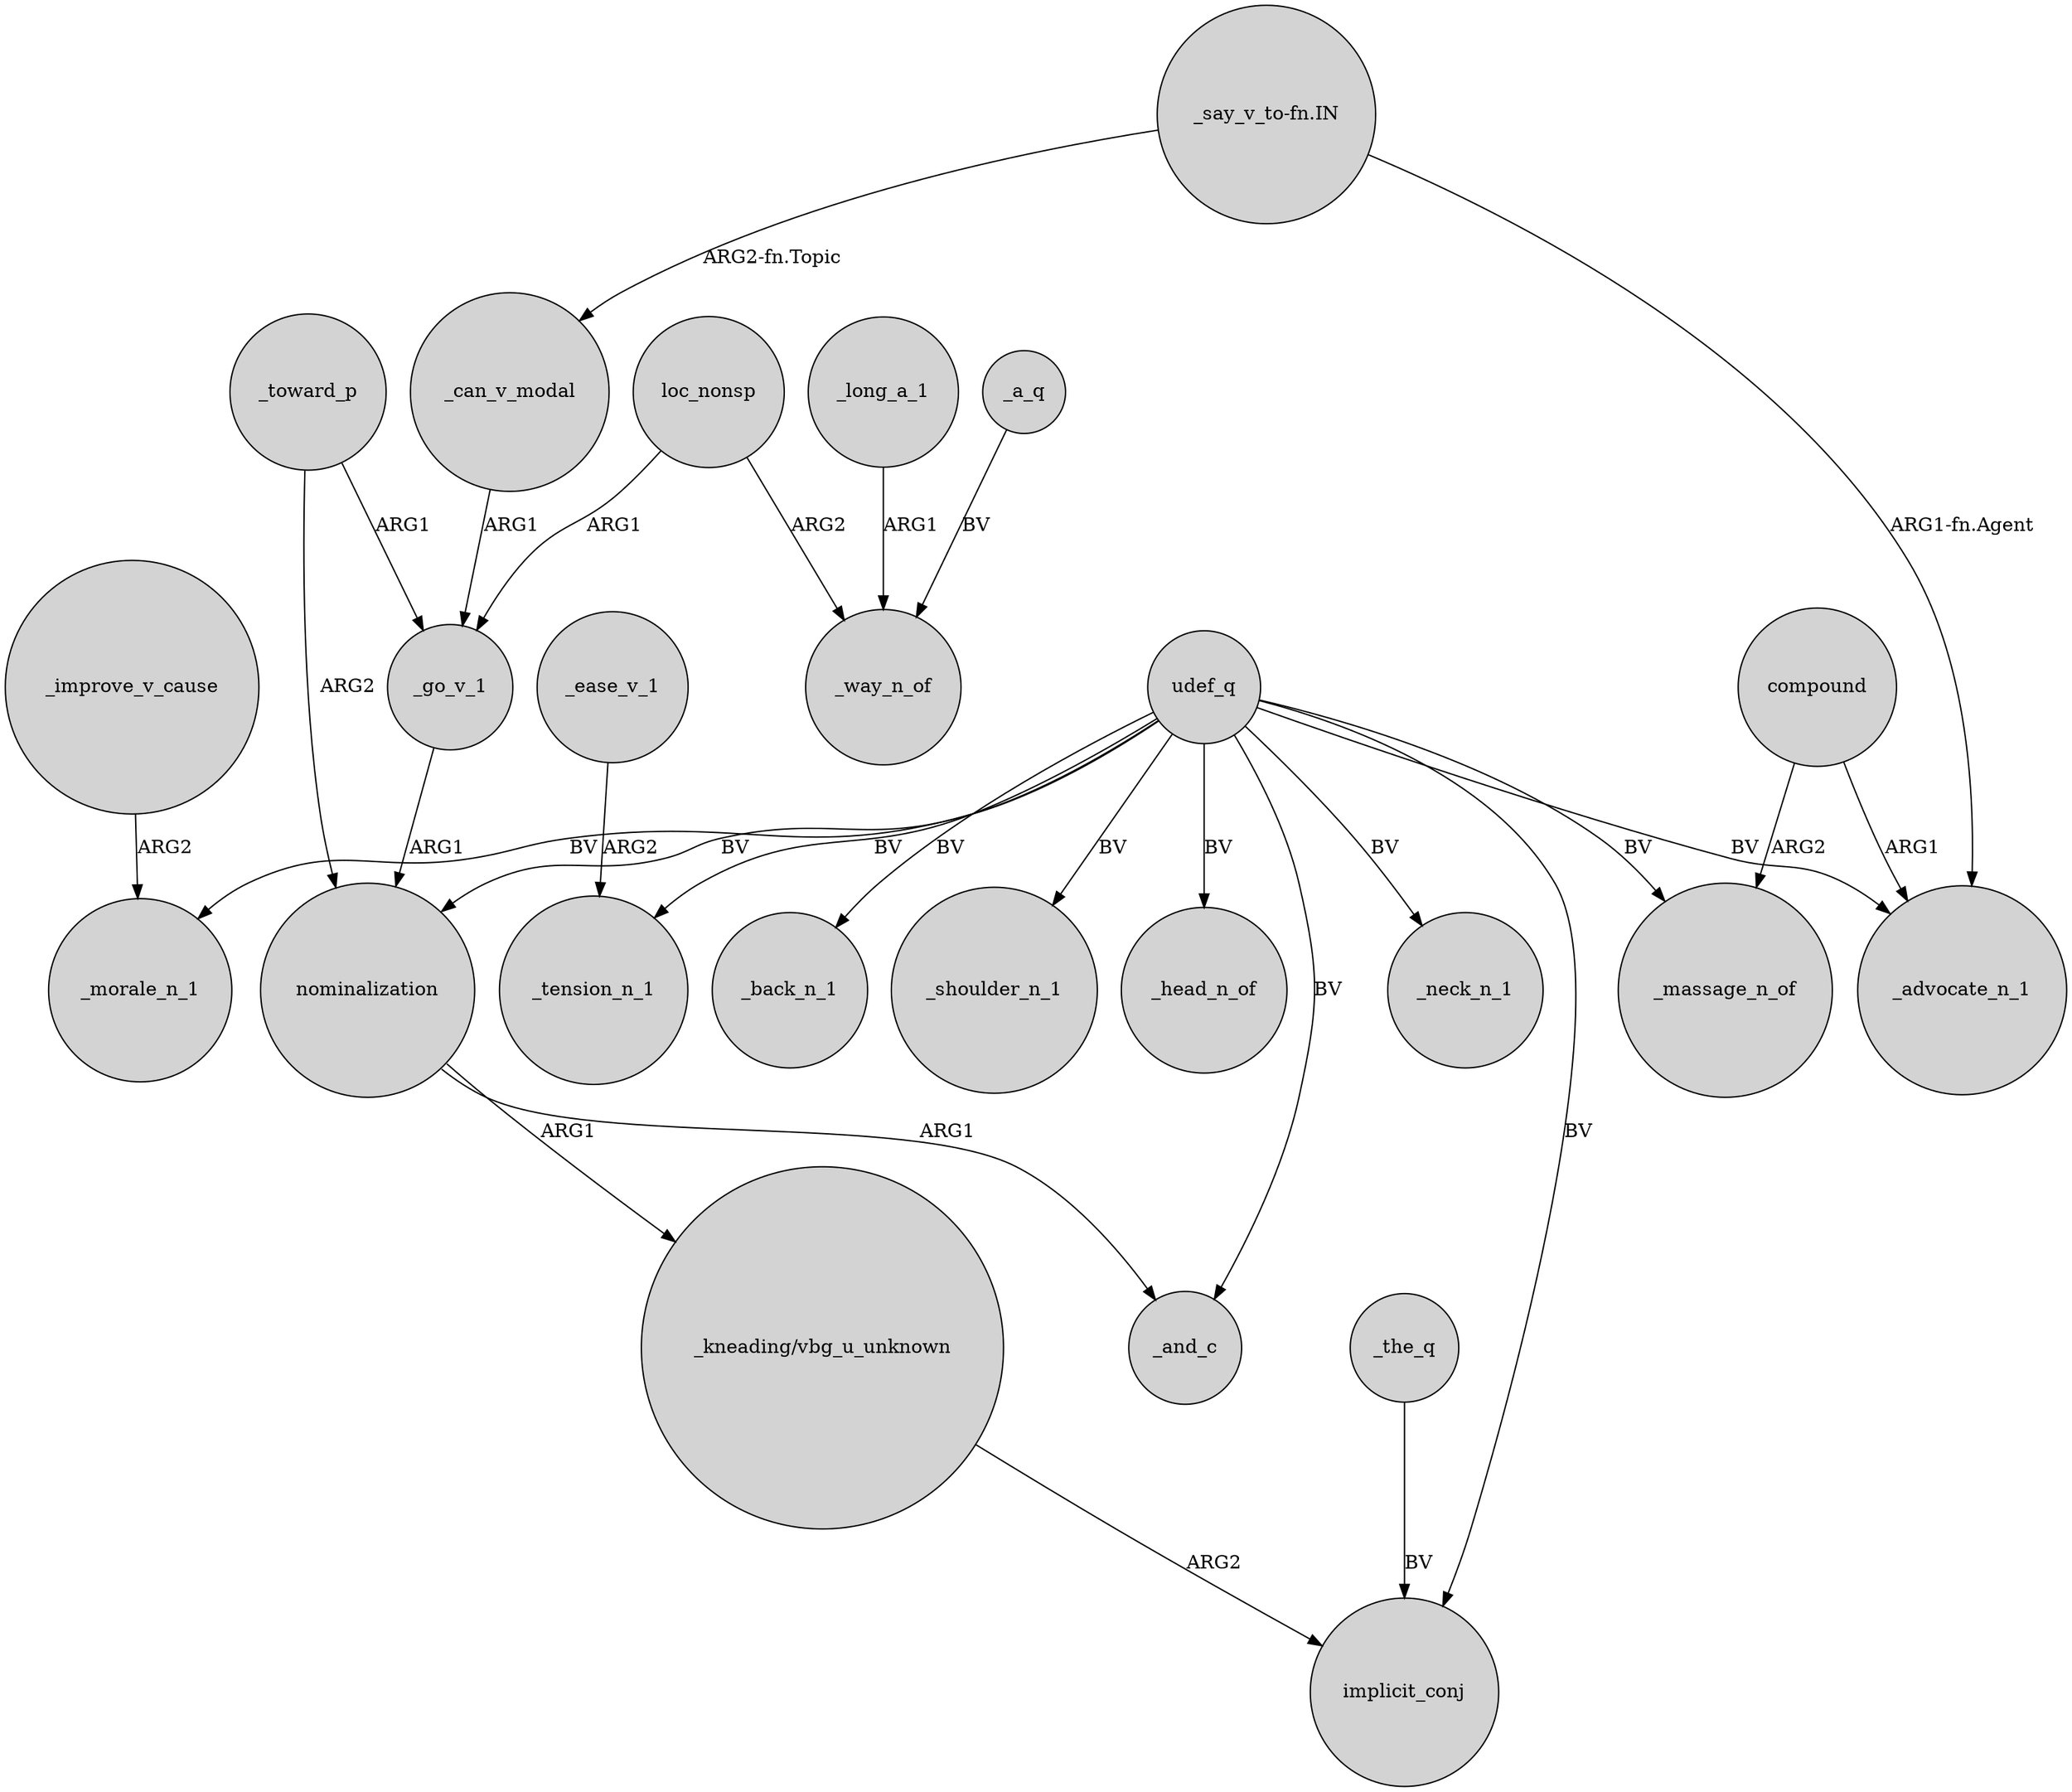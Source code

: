 digraph {
	node [shape=circle style=filled]
	udef_q -> _neck_n_1 [label=BV]
	udef_q -> _morale_n_1 [label=BV]
	nominalization -> "_kneading/vbg_u_unknown" [label=ARG1]
	udef_q -> _back_n_1 [label=BV]
	_the_q -> implicit_conj [label=BV]
	nominalization -> _and_c [label=ARG1]
	_go_v_1 -> nominalization [label=ARG1]
	compound -> _advocate_n_1 [label=ARG1]
	compound -> _massage_n_of [label=ARG2]
	"_kneading/vbg_u_unknown" -> implicit_conj [label=ARG2]
	udef_q -> _shoulder_n_1 [label=BV]
	udef_q -> _advocate_n_1 [label=BV]
	_toward_p -> nominalization [label=ARG2]
	udef_q -> implicit_conj [label=BV]
	udef_q -> _tension_n_1 [label=BV]
	_long_a_1 -> _way_n_of [label=ARG1]
	udef_q -> _massage_n_of [label=BV]
	loc_nonsp -> _way_n_of [label=ARG2]
	_can_v_modal -> _go_v_1 [label=ARG1]
	udef_q -> _head_n_of [label=BV]
	_toward_p -> _go_v_1 [label=ARG1]
	udef_q -> nominalization [label=BV]
	_ease_v_1 -> _tension_n_1 [label=ARG2]
	"_say_v_to-fn.IN" -> _advocate_n_1 [label="ARG1-fn.Agent"]
	_improve_v_cause -> _morale_n_1 [label=ARG2]
	_a_q -> _way_n_of [label=BV]
	udef_q -> _and_c [label=BV]
	loc_nonsp -> _go_v_1 [label=ARG1]
	"_say_v_to-fn.IN" -> _can_v_modal [label="ARG2-fn.Topic"]
}
